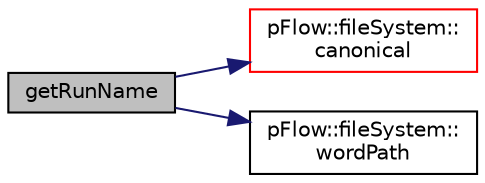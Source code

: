 digraph "getRunName"
{
 // LATEX_PDF_SIZE
  edge [fontname="Helvetica",fontsize="10",labelfontname="Helvetica",labelfontsize="10"];
  node [fontname="Helvetica",fontsize="10",shape=record];
  rankdir="LR";
  Node1 [label="getRunName",height=0.2,width=0.4,color="black", fillcolor="grey75", style="filled", fontcolor="black",tooltip=" "];
  Node1 -> Node2 [color="midnightblue",fontsize="10",style="solid",fontname="Helvetica"];
  Node2 [label="pFlow::fileSystem::\lcanonical",height=0.2,width=0.4,color="red", fillcolor="white", style="filled",URL="$classpFlow_1_1fileSystem.html#ae314be4455ae76c73ce660e840d0e5cb",tooltip="Canonical path of this (it should exist)"];
  Node1 -> Node5 [color="midnightblue",fontsize="10",style="solid",fontname="Helvetica"];
  Node5 [label="pFlow::fileSystem::\lwordPath",height=0.2,width=0.4,color="black", fillcolor="white", style="filled",URL="$classpFlow_1_1fileSystem.html#ad7cad1b82e1afeea66c2f0649de5d93f",tooltip="Path in word type."];
}
